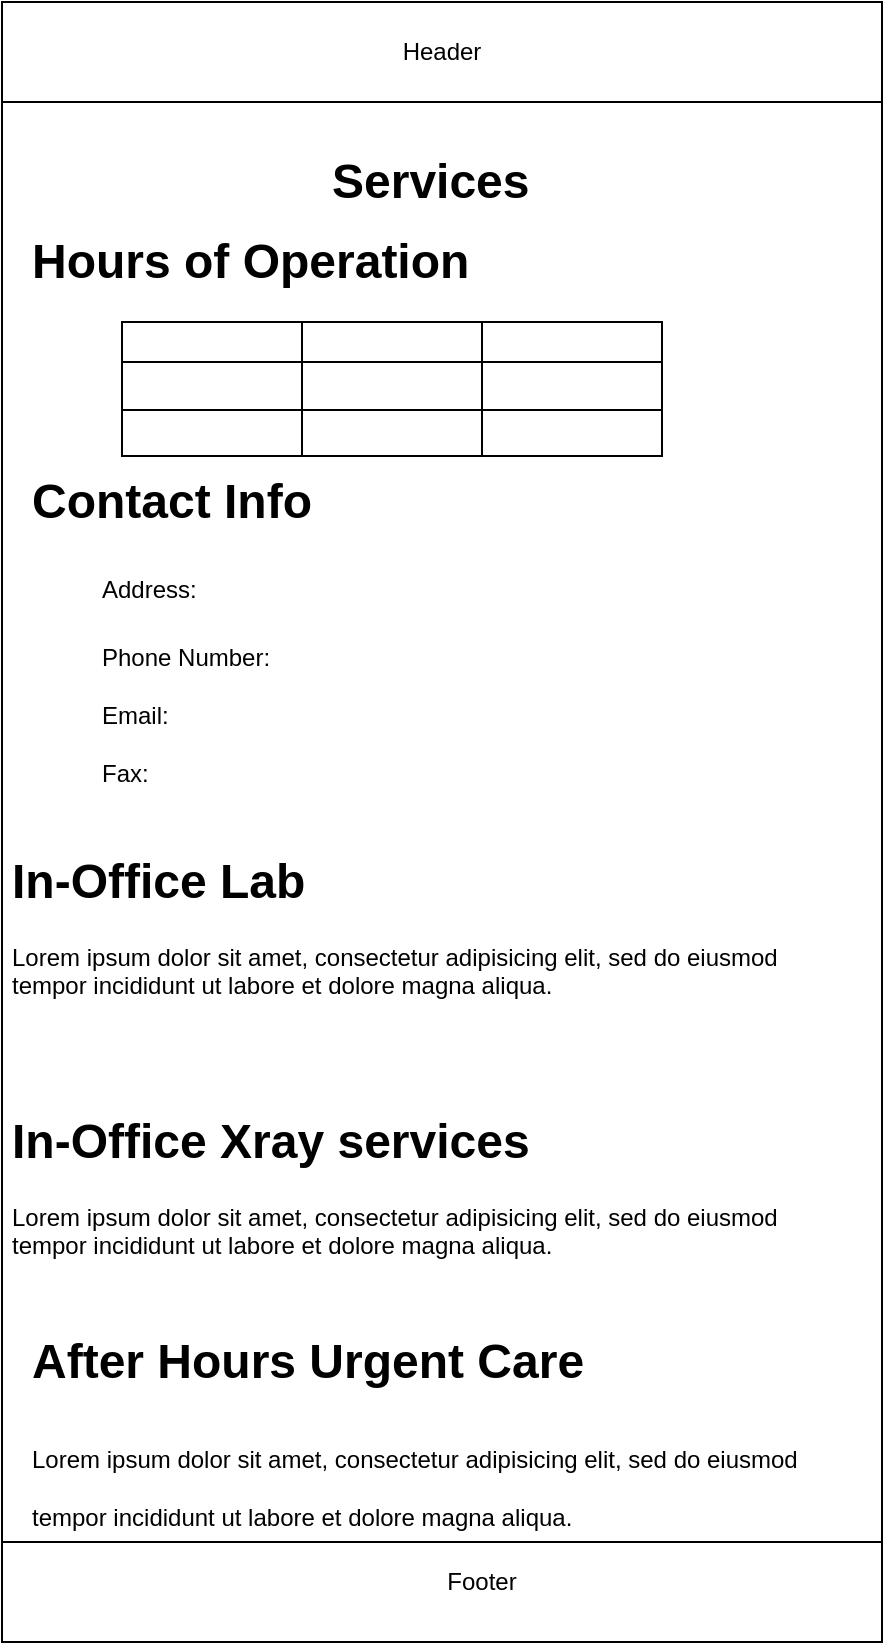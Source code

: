 <mxfile version="14.4.7" type="device"><diagram id="QeZZlf7zRv6wMDGaLjJM" name="Page-1"><mxGraphModel dx="460" dy="682" grid="1" gridSize="10" guides="1" tooltips="1" connect="1" arrows="1" fold="1" page="1" pageScale="1" pageWidth="850" pageHeight="1100" math="0" shadow="0"><root><mxCell id="0"/><mxCell id="1" parent="0"/><mxCell id="JeYuyC3Drlq5zTxDfe5g-1" value="" style="rounded=0;whiteSpace=wrap;html=1;" vertex="1" parent="1"><mxGeometry x="40" y="40" width="440" height="770" as="geometry"/></mxCell><mxCell id="JeYuyC3Drlq5zTxDfe5g-2" value="&lt;h1&gt;&lt;span&gt;Hours of Operation&lt;/span&gt;&lt;/h1&gt;&lt;h1&gt;&lt;br&gt;&lt;/h1&gt;&lt;div&gt;&lt;br&gt;&lt;/div&gt;&lt;h1&gt;Contact Info&lt;/h1&gt;&lt;div&gt;&lt;br&gt;&lt;/div&gt;" style="text;html=1;strokeColor=none;fillColor=none;spacing=5;spacingTop=-20;whiteSpace=wrap;overflow=hidden;rounded=0;" vertex="1" parent="1"><mxGeometry x="50" y="150" width="420" height="270" as="geometry"/></mxCell><mxCell id="JeYuyC3Drlq5zTxDfe5g-3" value="&lt;h1&gt;In-Office Lab&lt;/h1&gt;&lt;p&gt;Lorem ipsum dolor sit amet, consectetur adipisicing elit, sed do eiusmod tempor incididunt ut labore et dolore magna aliqua.&lt;/p&gt;" style="text;html=1;strokeColor=none;fillColor=none;spacing=5;spacingTop=-20;whiteSpace=wrap;overflow=hidden;rounded=0;" vertex="1" parent="1"><mxGeometry x="40" y="460" width="420" height="120" as="geometry"/></mxCell><mxCell id="JeYuyC3Drlq5zTxDfe5g-4" value="&lt;h1&gt;In-Office Xray services&lt;/h1&gt;&lt;p&gt;Lorem ipsum dolor sit amet, consectetur adipisicing elit, sed do eiusmod tempor incididunt ut labore et dolore magna aliqua.&lt;/p&gt;" style="text;html=1;strokeColor=none;fillColor=none;spacing=5;spacingTop=-20;whiteSpace=wrap;overflow=hidden;rounded=0;" vertex="1" parent="1"><mxGeometry x="40" y="590" width="420" height="120" as="geometry"/></mxCell><mxCell id="JeYuyC3Drlq5zTxDfe5g-5" value="&lt;h1&gt;&lt;span&gt;After Hours Urgent Care&lt;/span&gt;&lt;/h1&gt;&lt;h1&gt;&lt;span style=&quot;font-size: 12px ; font-weight: normal&quot;&gt;Lorem ipsum dolor sit amet, consectetur adipisicing elit, sed do eiusmod tempor incididunt ut labore et dolore magna aliqua.&lt;/span&gt;&lt;br&gt;&lt;/h1&gt;" style="text;html=1;strokeColor=none;fillColor=none;spacing=5;spacingTop=-20;whiteSpace=wrap;overflow=hidden;rounded=0;" vertex="1" parent="1"><mxGeometry x="50" y="700" width="420" height="120" as="geometry"/></mxCell><mxCell id="JeYuyC3Drlq5zTxDfe5g-6" value="" style="rounded=0;whiteSpace=wrap;html=1;" vertex="1" parent="1"><mxGeometry x="40" y="40" width="440" height="50" as="geometry"/></mxCell><mxCell id="JeYuyC3Drlq5zTxDfe5g-7" value="Header" style="text;html=1;strokeColor=none;fillColor=none;align=center;verticalAlign=middle;whiteSpace=wrap;rounded=0;" vertex="1" parent="1"><mxGeometry x="115" y="55" width="290" height="20" as="geometry"/></mxCell><mxCell id="JeYuyC3Drlq5zTxDfe5g-8" value="" style="rounded=0;whiteSpace=wrap;html=1;" vertex="1" parent="1"><mxGeometry x="40" y="810" width="440" height="50" as="geometry"/></mxCell><mxCell id="JeYuyC3Drlq5zTxDfe5g-9" value="Footer" style="text;html=1;strokeColor=none;fillColor=none;align=center;verticalAlign=middle;whiteSpace=wrap;rounded=0;" vertex="1" parent="1"><mxGeometry x="135" y="820" width="290" height="20" as="geometry"/></mxCell><mxCell id="JeYuyC3Drlq5zTxDfe5g-11" value="&lt;h1&gt;Services&lt;/h1&gt;" style="text;html=1;strokeColor=none;fillColor=none;spacing=5;spacingTop=-20;whiteSpace=wrap;overflow=hidden;rounded=0;" vertex="1" parent="1"><mxGeometry x="200" y="110" width="190" height="120" as="geometry"/></mxCell><mxCell id="JeYuyC3Drlq5zTxDfe5g-13" value="" style="shape=table;html=1;whiteSpace=wrap;startSize=0;container=1;collapsible=0;childLayout=tableLayout;" vertex="1" parent="1"><mxGeometry x="100" y="200" width="270" height="67" as="geometry"/></mxCell><mxCell id="JeYuyC3Drlq5zTxDfe5g-14" value="" style="shape=partialRectangle;html=1;whiteSpace=wrap;collapsible=0;dropTarget=0;pointerEvents=0;fillColor=none;top=0;left=0;bottom=0;right=0;points=[[0,0.5],[1,0.5]];portConstraint=eastwest;" vertex="1" parent="JeYuyC3Drlq5zTxDfe5g-13"><mxGeometry width="270" height="20" as="geometry"/></mxCell><mxCell id="JeYuyC3Drlq5zTxDfe5g-15" value="" style="shape=partialRectangle;html=1;whiteSpace=wrap;connectable=0;fillColor=none;top=0;left=0;bottom=0;right=0;overflow=hidden;" vertex="1" parent="JeYuyC3Drlq5zTxDfe5g-14"><mxGeometry width="90" height="20" as="geometry"/></mxCell><mxCell id="JeYuyC3Drlq5zTxDfe5g-16" value="" style="shape=partialRectangle;html=1;whiteSpace=wrap;connectable=0;fillColor=none;top=0;left=0;bottom=0;right=0;overflow=hidden;" vertex="1" parent="JeYuyC3Drlq5zTxDfe5g-14"><mxGeometry x="90" width="90" height="20" as="geometry"/></mxCell><mxCell id="JeYuyC3Drlq5zTxDfe5g-17" value="" style="shape=partialRectangle;html=1;whiteSpace=wrap;connectable=0;fillColor=none;top=0;left=0;bottom=0;right=0;overflow=hidden;" vertex="1" parent="JeYuyC3Drlq5zTxDfe5g-14"><mxGeometry x="180" width="90" height="20" as="geometry"/></mxCell><mxCell id="JeYuyC3Drlq5zTxDfe5g-18" value="" style="shape=partialRectangle;html=1;whiteSpace=wrap;collapsible=0;dropTarget=0;pointerEvents=0;fillColor=none;top=0;left=0;bottom=0;right=0;points=[[0,0.5],[1,0.5]];portConstraint=eastwest;" vertex="1" parent="JeYuyC3Drlq5zTxDfe5g-13"><mxGeometry y="20" width="270" height="24" as="geometry"/></mxCell><mxCell id="JeYuyC3Drlq5zTxDfe5g-19" value="" style="shape=partialRectangle;html=1;whiteSpace=wrap;connectable=0;fillColor=none;top=0;left=0;bottom=0;right=0;overflow=hidden;" vertex="1" parent="JeYuyC3Drlq5zTxDfe5g-18"><mxGeometry width="90" height="24" as="geometry"/></mxCell><mxCell id="JeYuyC3Drlq5zTxDfe5g-20" value="" style="shape=partialRectangle;html=1;whiteSpace=wrap;connectable=0;fillColor=none;top=0;left=0;bottom=0;right=0;overflow=hidden;" vertex="1" parent="JeYuyC3Drlq5zTxDfe5g-18"><mxGeometry x="90" width="90" height="24" as="geometry"/></mxCell><mxCell id="JeYuyC3Drlq5zTxDfe5g-21" value="" style="shape=partialRectangle;html=1;whiteSpace=wrap;connectable=0;fillColor=none;top=0;left=0;bottom=0;right=0;overflow=hidden;" vertex="1" parent="JeYuyC3Drlq5zTxDfe5g-18"><mxGeometry x="180" width="90" height="24" as="geometry"/></mxCell><mxCell id="JeYuyC3Drlq5zTxDfe5g-22" value="" style="shape=partialRectangle;html=1;whiteSpace=wrap;collapsible=0;dropTarget=0;pointerEvents=0;fillColor=none;top=0;left=0;bottom=0;right=0;points=[[0,0.5],[1,0.5]];portConstraint=eastwest;" vertex="1" parent="JeYuyC3Drlq5zTxDfe5g-13"><mxGeometry y="44" width="270" height="23" as="geometry"/></mxCell><mxCell id="JeYuyC3Drlq5zTxDfe5g-23" value="" style="shape=partialRectangle;html=1;whiteSpace=wrap;connectable=0;fillColor=none;top=0;left=0;bottom=0;right=0;overflow=hidden;" vertex="1" parent="JeYuyC3Drlq5zTxDfe5g-22"><mxGeometry width="90" height="23" as="geometry"/></mxCell><mxCell id="JeYuyC3Drlq5zTxDfe5g-24" value="" style="shape=partialRectangle;html=1;whiteSpace=wrap;connectable=0;fillColor=none;top=0;left=0;bottom=0;right=0;overflow=hidden;" vertex="1" parent="JeYuyC3Drlq5zTxDfe5g-22"><mxGeometry x="90" width="90" height="23" as="geometry"/></mxCell><mxCell id="JeYuyC3Drlq5zTxDfe5g-25" value="" style="shape=partialRectangle;html=1;whiteSpace=wrap;connectable=0;fillColor=none;top=0;left=0;bottom=0;right=0;overflow=hidden;" vertex="1" parent="JeYuyC3Drlq5zTxDfe5g-22"><mxGeometry x="180" width="90" height="23" as="geometry"/></mxCell><mxCell id="JeYuyC3Drlq5zTxDfe5g-26" value="&lt;h1&gt;&lt;span style=&quot;font-size: 12px ; font-weight: normal&quot;&gt;Address:&lt;/span&gt;&lt;br&gt;&lt;/h1&gt;&lt;div&gt;&lt;span style=&quot;font-size: 12px ; font-weight: normal&quot;&gt;Phone Number:&lt;/span&gt;&lt;/div&gt;&lt;div&gt;&lt;span style=&quot;font-size: 12px ; font-weight: normal&quot;&gt;&lt;br&gt;&lt;/span&gt;&lt;/div&gt;&lt;div&gt;&lt;span style=&quot;font-size: 12px ; font-weight: normal&quot;&gt;Email:&lt;/span&gt;&lt;/div&gt;&lt;div&gt;&lt;br&gt;&lt;/div&gt;&lt;div&gt;Fax:&amp;nbsp;&lt;/div&gt;" style="text;html=1;strokeColor=none;fillColor=none;spacing=5;spacingTop=-20;whiteSpace=wrap;overflow=hidden;rounded=0;" vertex="1" parent="1"><mxGeometry x="85" y="310" width="300" height="120" as="geometry"/></mxCell></root></mxGraphModel></diagram></mxfile>